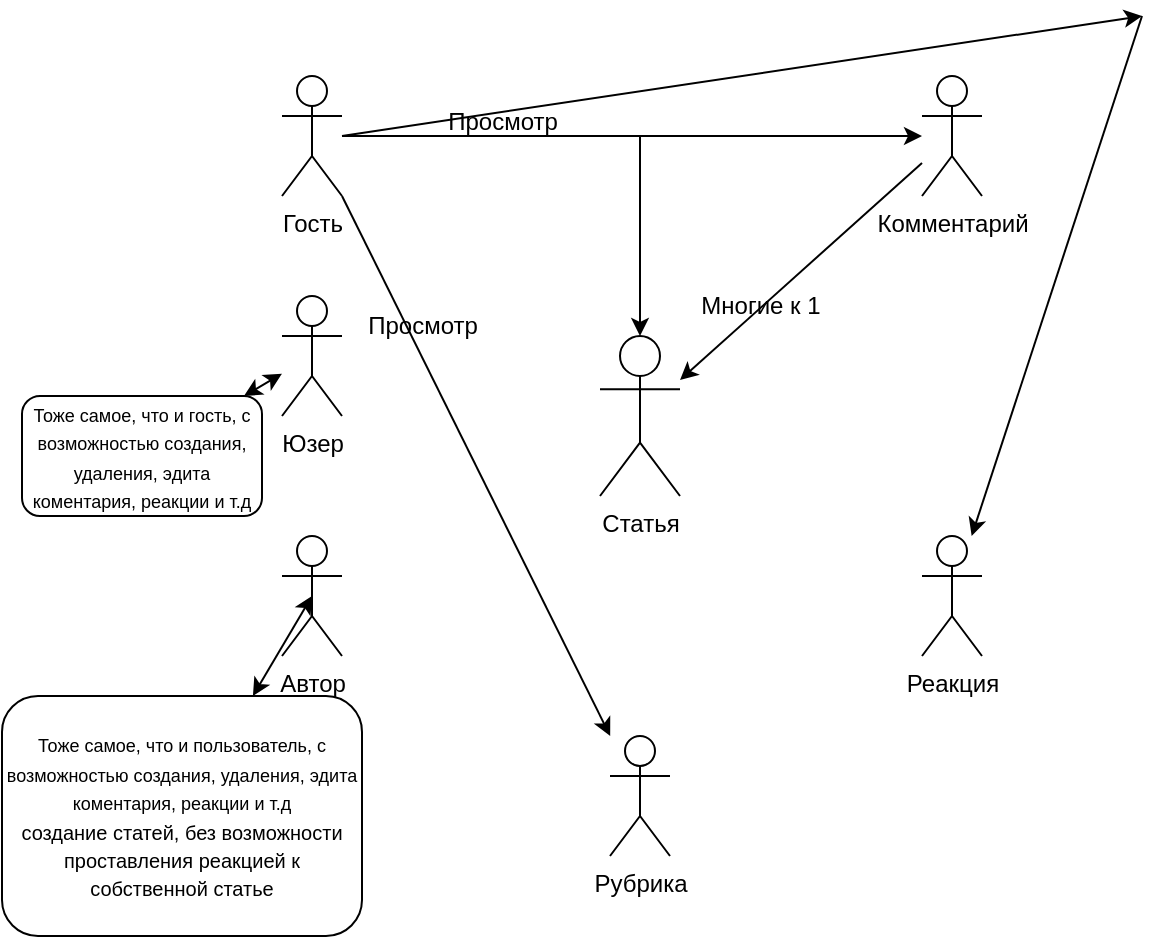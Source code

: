 <mxfile version="26.2.14">
  <diagram name="Страница — 1" id="XOKUxDR56Ez-kv03c0p8">
    <mxGraphModel dx="810" dy="454" grid="1" gridSize="10" guides="1" tooltips="1" connect="1" arrows="1" fold="1" page="1" pageScale="1" pageWidth="827" pageHeight="1169" background="none" math="0" shadow="0">
      <root>
        <mxCell id="0" />
        <mxCell id="1" parent="0" />
        <mxCell id="wE6BnaXjrZ46xYwRWNVd-6" value="Статья" style="shape=umlActor;verticalLabelPosition=bottom;verticalAlign=top;html=1;outlineConnect=0;" vertex="1" parent="1">
          <mxGeometry x="399" y="290" width="40" height="80" as="geometry" />
        </mxCell>
        <mxCell id="wE6BnaXjrZ46xYwRWNVd-23" style="edgeStyle=orthogonalEdgeStyle;rounded=0;orthogonalLoop=1;jettySize=auto;html=1;" edge="1" parent="1" source="wE6BnaXjrZ46xYwRWNVd-8" target="wE6BnaXjrZ46xYwRWNVd-6">
          <mxGeometry relative="1" as="geometry" />
        </mxCell>
        <mxCell id="wE6BnaXjrZ46xYwRWNVd-8" value="Гость&lt;div&gt;&lt;span style=&quot;color: rgba(0, 0, 0, 0); font-family: monospace; font-size: 0px; text-align: start;&quot;&gt;%3CmxGraphModel%3E%3Croot%3E%3CmxCell%20id%3D%220%22%2F%3E%3CmxCell%20id%3D%221%22%20parent%3D%220%22%2F%3E%3CmxCell%20id%3D%222%22%20value%3D%22Actor%22%20style%3D%22shape%3DumlActor%3BverticalLabelPosition%3Dbottom%3BverticalAlign%3Dtop%3Bhtml%3D1%3BoutlineConnect%3D0%3B%22%20vertex%3D%221%22%20parent%3D%221%22%3E%3CmxGeometry%20x%3D%22311%22%20y%3D%22175%22%20width%3D%22205%22%20height%3D%22410%22%20as%3D%22geometry%22%2F%3E%3C%2FmxCell%3E%3C%2Froot%3E%3C%2FmxGraphModel%3E&lt;/span&gt;&lt;/div&gt;" style="shape=umlActor;verticalLabelPosition=bottom;verticalAlign=top;html=1;outlineConnect=0;" vertex="1" parent="1">
          <mxGeometry x="240" y="160" width="30" height="60" as="geometry" />
        </mxCell>
        <mxCell id="wE6BnaXjrZ46xYwRWNVd-10" value="Юзер" style="shape=umlActor;verticalLabelPosition=bottom;verticalAlign=top;html=1;outlineConnect=0;" vertex="1" parent="1">
          <mxGeometry x="240" y="270" width="30" height="60" as="geometry" />
        </mxCell>
        <mxCell id="wE6BnaXjrZ46xYwRWNVd-13" value="Автор" style="shape=umlActor;verticalLabelPosition=bottom;verticalAlign=top;html=1;outlineConnect=0;" vertex="1" parent="1">
          <mxGeometry x="240" y="390" width="30" height="60" as="geometry" />
        </mxCell>
        <mxCell id="wE6BnaXjrZ46xYwRWNVd-14" value="Комментарий" style="shape=umlActor;verticalLabelPosition=bottom;verticalAlign=top;html=1;outlineConnect=0;" vertex="1" parent="1">
          <mxGeometry x="560" y="160" width="30" height="60" as="geometry" />
        </mxCell>
        <mxCell id="wE6BnaXjrZ46xYwRWNVd-19" value="Реакция" style="shape=umlActor;verticalLabelPosition=bottom;verticalAlign=top;html=1;outlineConnect=0;" vertex="1" parent="1">
          <mxGeometry x="560" y="390" width="30" height="60" as="geometry" />
        </mxCell>
        <mxCell id="wE6BnaXjrZ46xYwRWNVd-22" value="Рубрика" style="shape=umlActor;verticalLabelPosition=bottom;verticalAlign=top;html=1;outlineConnect=0;" vertex="1" parent="1">
          <mxGeometry x="404" y="490" width="30" height="60" as="geometry" />
        </mxCell>
        <mxCell id="wE6BnaXjrZ46xYwRWNVd-24" value="Просмотр" style="text;html=1;align=center;verticalAlign=middle;resizable=0;points=[];autosize=1;strokeColor=none;fillColor=none;" vertex="1" parent="1">
          <mxGeometry x="310" y="168" width="80" height="30" as="geometry" />
        </mxCell>
        <mxCell id="wE6BnaXjrZ46xYwRWNVd-32" value="" style="endArrow=classic;html=1;rounded=0;" edge="1" parent="1" target="wE6BnaXjrZ46xYwRWNVd-14">
          <mxGeometry width="50" height="50" relative="1" as="geometry">
            <mxPoint x="270" y="190" as="sourcePoint" />
            <mxPoint x="370" y="200" as="targetPoint" />
          </mxGeometry>
        </mxCell>
        <mxCell id="wE6BnaXjrZ46xYwRWNVd-35" value="" style="endArrow=classic;html=1;rounded=0;" edge="1" parent="1">
          <mxGeometry width="50" height="50" relative="1" as="geometry">
            <mxPoint x="270" y="190" as="sourcePoint" />
            <mxPoint x="670" y="130" as="targetPoint" />
          </mxGeometry>
        </mxCell>
        <mxCell id="wE6BnaXjrZ46xYwRWNVd-36" value="" style="endArrow=classic;html=1;rounded=0;" edge="1" parent="1" target="wE6BnaXjrZ46xYwRWNVd-19">
          <mxGeometry width="50" height="50" relative="1" as="geometry">
            <mxPoint x="670" y="130" as="sourcePoint" />
            <mxPoint x="740" y="170" as="targetPoint" />
          </mxGeometry>
        </mxCell>
        <mxCell id="wE6BnaXjrZ46xYwRWNVd-39" value="" style="endArrow=classic;html=1;rounded=0;" edge="1" parent="1" source="wE6BnaXjrZ46xYwRWNVd-14" target="wE6BnaXjrZ46xYwRWNVd-6">
          <mxGeometry width="50" height="50" relative="1" as="geometry">
            <mxPoint x="430" y="350" as="sourcePoint" />
            <mxPoint x="480" y="300" as="targetPoint" />
          </mxGeometry>
        </mxCell>
        <mxCell id="wE6BnaXjrZ46xYwRWNVd-40" value="Многие к 1" style="text;html=1;align=center;verticalAlign=middle;resizable=0;points=[];autosize=1;strokeColor=none;fillColor=none;" vertex="1" parent="1">
          <mxGeometry x="439" y="260" width="80" height="30" as="geometry" />
        </mxCell>
        <mxCell id="wE6BnaXjrZ46xYwRWNVd-41" value="" style="endArrow=classic;html=1;rounded=0;exitX=1;exitY=1;exitDx=0;exitDy=0;exitPerimeter=0;" edge="1" parent="1" source="wE6BnaXjrZ46xYwRWNVd-8" target="wE6BnaXjrZ46xYwRWNVd-22">
          <mxGeometry width="50" height="50" relative="1" as="geometry">
            <mxPoint x="430" y="350" as="sourcePoint" />
            <mxPoint x="480" y="300" as="targetPoint" />
          </mxGeometry>
        </mxCell>
        <mxCell id="wE6BnaXjrZ46xYwRWNVd-42" value="Просмотр" style="text;html=1;align=center;verticalAlign=middle;resizable=0;points=[];autosize=1;strokeColor=none;fillColor=none;" vertex="1" parent="1">
          <mxGeometry x="270" y="270" width="80" height="30" as="geometry" />
        </mxCell>
        <mxCell id="wE6BnaXjrZ46xYwRWNVd-55" value="&lt;font style=&quot;font-size: 9px;&quot;&gt;Тоже самое, что и гость, с возможностью создания, удаления, эдита коментария, реакции и т.д&lt;/font&gt;" style="rounded=1;whiteSpace=wrap;html=1;" vertex="1" parent="1">
          <mxGeometry x="110" y="320" width="120" height="60" as="geometry" />
        </mxCell>
        <mxCell id="wE6BnaXjrZ46xYwRWNVd-57" value="" style="endArrow=classic;startArrow=classic;html=1;rounded=0;" edge="1" parent="1" source="wE6BnaXjrZ46xYwRWNVd-55" target="wE6BnaXjrZ46xYwRWNVd-10">
          <mxGeometry width="50" height="50" relative="1" as="geometry">
            <mxPoint x="210" y="350" as="sourcePoint" />
            <mxPoint x="260" y="300" as="targetPoint" />
          </mxGeometry>
        </mxCell>
        <mxCell id="wE6BnaXjrZ46xYwRWNVd-58" value="" style="endArrow=classic;startArrow=classic;html=1;rounded=0;entryX=0.5;entryY=0.5;entryDx=0;entryDy=0;entryPerimeter=0;" edge="1" parent="1" source="wE6BnaXjrZ46xYwRWNVd-59" target="wE6BnaXjrZ46xYwRWNVd-13">
          <mxGeometry width="50" height="50" relative="1" as="geometry">
            <mxPoint x="210" y="470" as="sourcePoint" />
            <mxPoint x="260" y="420" as="targetPoint" />
          </mxGeometry>
        </mxCell>
        <mxCell id="wE6BnaXjrZ46xYwRWNVd-59" value="&lt;font style=&quot;font-size: 9px;&quot;&gt;Тоже самое, что и пользователь, с возможностью создания, удаления, эдита коментария, реакции и т.д&lt;/font&gt;&lt;div&gt;&lt;font size=&quot;1&quot;&gt;создание статей, без возможности проставления реакцией к собственной статье&lt;/font&gt;&lt;/div&gt;" style="rounded=1;whiteSpace=wrap;html=1;" vertex="1" parent="1">
          <mxGeometry x="100" y="470" width="180" height="120" as="geometry" />
        </mxCell>
      </root>
    </mxGraphModel>
  </diagram>
</mxfile>
